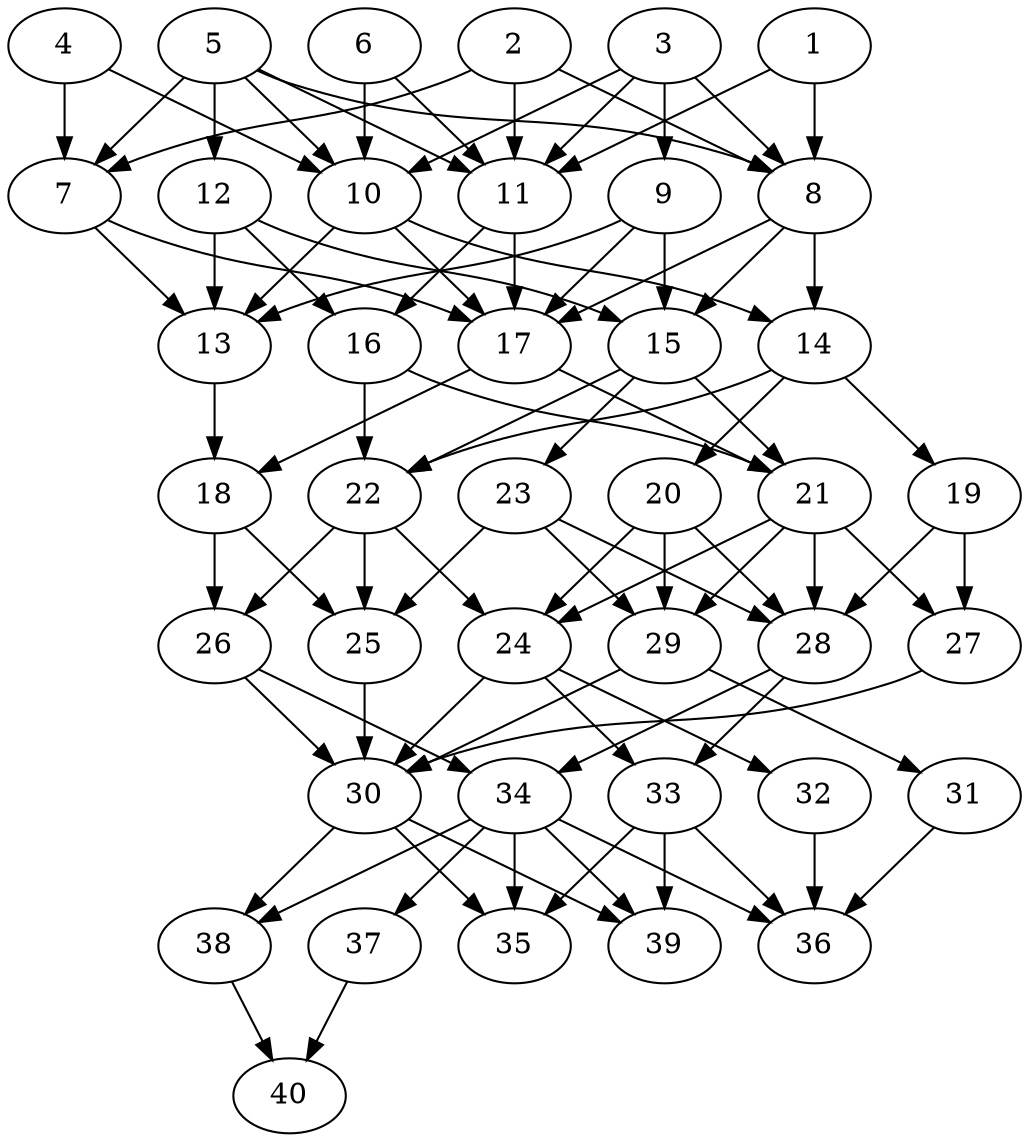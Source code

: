 // DAG automatically generated by daggen at Thu Oct  3 14:06:49 2019
// ./daggen --dot -n 40 --ccr 0.5 --fat 0.5 --regular 0.9 --density 0.7 --mindata 5242880 --maxdata 52428800 
digraph G {
  1 [size="43911168", alpha="0.03", expect_size="21955584"] 
  1 -> 8 [size ="21955584"]
  1 -> 11 [size ="21955584"]
  2 [size="32481280", alpha="0.01", expect_size="16240640"] 
  2 -> 7 [size ="16240640"]
  2 -> 8 [size ="16240640"]
  2 -> 11 [size ="16240640"]
  3 [size="104828928", alpha="0.07", expect_size="52414464"] 
  3 -> 8 [size ="52414464"]
  3 -> 9 [size ="52414464"]
  3 -> 10 [size ="52414464"]
  3 -> 11 [size ="52414464"]
  4 [size="88012800", alpha="0.05", expect_size="44006400"] 
  4 -> 7 [size ="44006400"]
  4 -> 10 [size ="44006400"]
  5 [size="60473344", alpha="0.04", expect_size="30236672"] 
  5 -> 7 [size ="30236672"]
  5 -> 8 [size ="30236672"]
  5 -> 10 [size ="30236672"]
  5 -> 11 [size ="30236672"]
  5 -> 12 [size ="30236672"]
  6 [size="48291840", alpha="0.10", expect_size="24145920"] 
  6 -> 10 [size ="24145920"]
  6 -> 11 [size ="24145920"]
  7 [size="103958528", alpha="0.10", expect_size="51979264"] 
  7 -> 13 [size ="51979264"]
  7 -> 17 [size ="51979264"]
  8 [size="93165568", alpha="0.00", expect_size="46582784"] 
  8 -> 14 [size ="46582784"]
  8 -> 15 [size ="46582784"]
  8 -> 17 [size ="46582784"]
  9 [size="62164992", alpha="0.11", expect_size="31082496"] 
  9 -> 13 [size ="31082496"]
  9 -> 15 [size ="31082496"]
  9 -> 17 [size ="31082496"]
  10 [size="17446912", alpha="0.11", expect_size="8723456"] 
  10 -> 13 [size ="8723456"]
  10 -> 14 [size ="8723456"]
  10 -> 17 [size ="8723456"]
  11 [size="20908032", alpha="0.17", expect_size="10454016"] 
  11 -> 16 [size ="10454016"]
  11 -> 17 [size ="10454016"]
  12 [size="36165632", alpha="0.19", expect_size="18082816"] 
  12 -> 13 [size ="18082816"]
  12 -> 15 [size ="18082816"]
  12 -> 16 [size ="18082816"]
  13 [size="41908224", alpha="0.04", expect_size="20954112"] 
  13 -> 18 [size ="20954112"]
  14 [size="75091968", alpha="0.12", expect_size="37545984"] 
  14 -> 19 [size ="37545984"]
  14 -> 20 [size ="37545984"]
  14 -> 22 [size ="37545984"]
  15 [size="98502656", alpha="0.16", expect_size="49251328"] 
  15 -> 21 [size ="49251328"]
  15 -> 22 [size ="49251328"]
  15 -> 23 [size ="49251328"]
  16 [size="24119296", alpha="0.19", expect_size="12059648"] 
  16 -> 21 [size ="12059648"]
  16 -> 22 [size ="12059648"]
  17 [size="70252544", alpha="0.10", expect_size="35126272"] 
  17 -> 18 [size ="35126272"]
  17 -> 21 [size ="35126272"]
  18 [size="21157888", alpha="0.07", expect_size="10578944"] 
  18 -> 25 [size ="10578944"]
  18 -> 26 [size ="10578944"]
  19 [size="21921792", alpha="0.05", expect_size="10960896"] 
  19 -> 27 [size ="10960896"]
  19 -> 28 [size ="10960896"]
  20 [size="73510912", alpha="0.04", expect_size="36755456"] 
  20 -> 24 [size ="36755456"]
  20 -> 28 [size ="36755456"]
  20 -> 29 [size ="36755456"]
  21 [size="33073152", alpha="0.11", expect_size="16536576"] 
  21 -> 24 [size ="16536576"]
  21 -> 27 [size ="16536576"]
  21 -> 28 [size ="16536576"]
  21 -> 29 [size ="16536576"]
  22 [size="21131264", alpha="0.02", expect_size="10565632"] 
  22 -> 24 [size ="10565632"]
  22 -> 25 [size ="10565632"]
  22 -> 26 [size ="10565632"]
  23 [size="14653440", alpha="0.14", expect_size="7326720"] 
  23 -> 25 [size ="7326720"]
  23 -> 28 [size ="7326720"]
  23 -> 29 [size ="7326720"]
  24 [size="33740800", alpha="0.02", expect_size="16870400"] 
  24 -> 30 [size ="16870400"]
  24 -> 32 [size ="16870400"]
  24 -> 33 [size ="16870400"]
  25 [size="88750080", alpha="0.20", expect_size="44375040"] 
  25 -> 30 [size ="44375040"]
  26 [size="70273024", alpha="0.06", expect_size="35136512"] 
  26 -> 30 [size ="35136512"]
  26 -> 34 [size ="35136512"]
  27 [size="67092480", alpha="0.13", expect_size="33546240"] 
  27 -> 30 [size ="33546240"]
  28 [size="17815552", alpha="0.16", expect_size="8907776"] 
  28 -> 33 [size ="8907776"]
  28 -> 34 [size ="8907776"]
  29 [size="50593792", alpha="0.11", expect_size="25296896"] 
  29 -> 30 [size ="25296896"]
  29 -> 31 [size ="25296896"]
  30 [size="72595456", alpha="0.07", expect_size="36297728"] 
  30 -> 35 [size ="36297728"]
  30 -> 38 [size ="36297728"]
  30 -> 39 [size ="36297728"]
  31 [size="92874752", alpha="0.06", expect_size="46437376"] 
  31 -> 36 [size ="46437376"]
  32 [size="50487296", alpha="0.09", expect_size="25243648"] 
  32 -> 36 [size ="25243648"]
  33 [size="61800448", alpha="0.20", expect_size="30900224"] 
  33 -> 35 [size ="30900224"]
  33 -> 36 [size ="30900224"]
  33 -> 39 [size ="30900224"]
  34 [size="32413696", alpha="0.04", expect_size="16206848"] 
  34 -> 35 [size ="16206848"]
  34 -> 36 [size ="16206848"]
  34 -> 37 [size ="16206848"]
  34 -> 38 [size ="16206848"]
  34 -> 39 [size ="16206848"]
  35 [size="39860224", alpha="0.07", expect_size="19930112"] 
  36 [size="39755776", alpha="0.13", expect_size="19877888"] 
  37 [size="69906432", alpha="0.11", expect_size="34953216"] 
  37 -> 40 [size ="34953216"]
  38 [size="35041280", alpha="0.12", expect_size="17520640"] 
  38 -> 40 [size ="17520640"]
  39 [size="17840128", alpha="0.15", expect_size="8920064"] 
  40 [size="69986304", alpha="0.11", expect_size="34993152"] 
}
